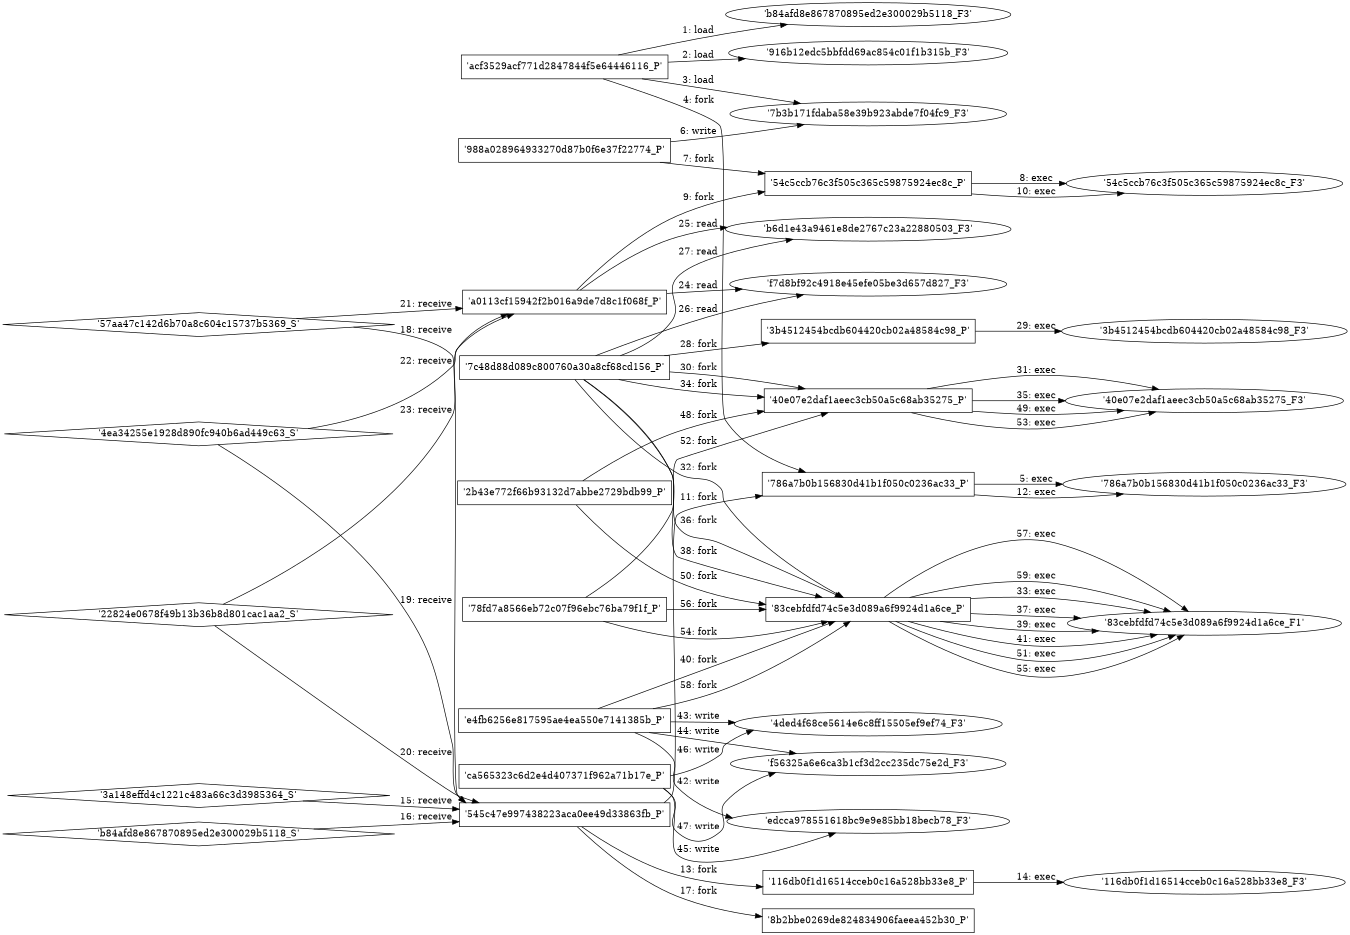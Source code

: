 digraph "D:\Learning\Paper\apt\基于CTI的攻击预警\Dataset\攻击图\ASGfromALLCTI\Gustuff return, new features for victims.dot" {
rankdir="LR"
size="9"
fixedsize="false"
splines="true"
nodesep=0.3
ranksep=0
fontsize=10
overlap="scalexy"
engine= "neato"
	"'b84afd8e867870895ed2e300029b5118_F3'" [node_type=file shape=ellipse]
	"'acf3529acf771d2847844f5e64446116_P'" [node_type=Process shape=box]
	"'acf3529acf771d2847844f5e64446116_P'" -> "'b84afd8e867870895ed2e300029b5118_F3'" [label="1: load"]
	"'916b12edc5bbfdd69ac854c01f1b315b_F3'" [node_type=file shape=ellipse]
	"'acf3529acf771d2847844f5e64446116_P'" [node_type=Process shape=box]
	"'acf3529acf771d2847844f5e64446116_P'" -> "'916b12edc5bbfdd69ac854c01f1b315b_F3'" [label="2: load"]
	"'7b3b171fdaba58e39b923abde7f04fc9_F3'" [node_type=file shape=ellipse]
	"'acf3529acf771d2847844f5e64446116_P'" [node_type=Process shape=box]
	"'acf3529acf771d2847844f5e64446116_P'" -> "'7b3b171fdaba58e39b923abde7f04fc9_F3'" [label="3: load"]
	"'acf3529acf771d2847844f5e64446116_P'" [node_type=Process shape=box]
	"'786a7b0b156830d41b1f050c0236ac33_P'" [node_type=Process shape=box]
	"'acf3529acf771d2847844f5e64446116_P'" -> "'786a7b0b156830d41b1f050c0236ac33_P'" [label="4: fork"]
	"'786a7b0b156830d41b1f050c0236ac33_P'" [node_type=Process shape=box]
	"'786a7b0b156830d41b1f050c0236ac33_F3'" [node_type=File shape=ellipse]
	"'786a7b0b156830d41b1f050c0236ac33_P'" -> "'786a7b0b156830d41b1f050c0236ac33_F3'" [label="5: exec"]
	"'7b3b171fdaba58e39b923abde7f04fc9_F3'" [node_type=file shape=ellipse]
	"'988a028964933270d87b0f6e37f22774_P'" [node_type=Process shape=box]
	"'988a028964933270d87b0f6e37f22774_P'" -> "'7b3b171fdaba58e39b923abde7f04fc9_F3'" [label="6: write"]
	"'988a028964933270d87b0f6e37f22774_P'" [node_type=Process shape=box]
	"'54c5ccb76c3f505c365c59875924ec8c_P'" [node_type=Process shape=box]
	"'988a028964933270d87b0f6e37f22774_P'" -> "'54c5ccb76c3f505c365c59875924ec8c_P'" [label="7: fork"]
	"'54c5ccb76c3f505c365c59875924ec8c_P'" [node_type=Process shape=box]
	"'54c5ccb76c3f505c365c59875924ec8c_F3'" [node_type=File shape=ellipse]
	"'54c5ccb76c3f505c365c59875924ec8c_P'" -> "'54c5ccb76c3f505c365c59875924ec8c_F3'" [label="8: exec"]
	"'a0113cf15942f2b016a9de7d8c1f068f_P'" [node_type=Process shape=box]
	"'54c5ccb76c3f505c365c59875924ec8c_P'" [node_type=Process shape=box]
	"'a0113cf15942f2b016a9de7d8c1f068f_P'" -> "'54c5ccb76c3f505c365c59875924ec8c_P'" [label="9: fork"]
	"'54c5ccb76c3f505c365c59875924ec8c_P'" [node_type=Process shape=box]
	"'54c5ccb76c3f505c365c59875924ec8c_F3'" [node_type=File shape=ellipse]
	"'54c5ccb76c3f505c365c59875924ec8c_P'" -> "'54c5ccb76c3f505c365c59875924ec8c_F3'" [label="10: exec"]
	"'545c47e997438223aca0ee49d33863fb_P'" [node_type=Process shape=box]
	"'786a7b0b156830d41b1f050c0236ac33_P'" [node_type=Process shape=box]
	"'545c47e997438223aca0ee49d33863fb_P'" -> "'786a7b0b156830d41b1f050c0236ac33_P'" [label="11: fork"]
	"'786a7b0b156830d41b1f050c0236ac33_P'" [node_type=Process shape=box]
	"'786a7b0b156830d41b1f050c0236ac33_F3'" [node_type=File shape=ellipse]
	"'786a7b0b156830d41b1f050c0236ac33_P'" -> "'786a7b0b156830d41b1f050c0236ac33_F3'" [label="12: exec"]
	"'545c47e997438223aca0ee49d33863fb_P'" [node_type=Process shape=box]
	"'116db0f1d16514cceb0c16a528bb33e8_P'" [node_type=Process shape=box]
	"'545c47e997438223aca0ee49d33863fb_P'" -> "'116db0f1d16514cceb0c16a528bb33e8_P'" [label="13: fork"]
	"'116db0f1d16514cceb0c16a528bb33e8_P'" [node_type=Process shape=box]
	"'116db0f1d16514cceb0c16a528bb33e8_F3'" [node_type=File shape=ellipse]
	"'116db0f1d16514cceb0c16a528bb33e8_P'" -> "'116db0f1d16514cceb0c16a528bb33e8_F3'" [label="14: exec"]
	"'545c47e997438223aca0ee49d33863fb_P'" [node_type=Process shape=box]
	"'3a148effd4c1221c483a66c3d3985364_S'" [node_type=Socket shape=diamond]
	"'3a148effd4c1221c483a66c3d3985364_S'" -> "'545c47e997438223aca0ee49d33863fb_P'" [label="15: receive"]
	"'545c47e997438223aca0ee49d33863fb_P'" [node_type=Process shape=box]
	"'b84afd8e867870895ed2e300029b5118_S'" [node_type=Socket shape=diamond]
	"'b84afd8e867870895ed2e300029b5118_S'" -> "'545c47e997438223aca0ee49d33863fb_P'" [label="16: receive"]
	"'545c47e997438223aca0ee49d33863fb_P'" [node_type=Process shape=box]
	"'8b2bbe0269de824834906faeea452b30_P'" [node_type=Process shape=box]
	"'545c47e997438223aca0ee49d33863fb_P'" -> "'8b2bbe0269de824834906faeea452b30_P'" [label="17: fork"]
	"'545c47e997438223aca0ee49d33863fb_P'" [node_type=Process shape=box]
	"'57aa47c142d6b70a8c604c15737b5369_S'" [node_type=Socket shape=diamond]
	"'57aa47c142d6b70a8c604c15737b5369_S'" -> "'545c47e997438223aca0ee49d33863fb_P'" [label="18: receive"]
	"'545c47e997438223aca0ee49d33863fb_P'" [node_type=Process shape=box]
	"'4ea34255e1928d890fc940b6ad449c63_S'" [node_type=Socket shape=diamond]
	"'4ea34255e1928d890fc940b6ad449c63_S'" -> "'545c47e997438223aca0ee49d33863fb_P'" [label="19: receive"]
	"'545c47e997438223aca0ee49d33863fb_P'" [node_type=Process shape=box]
	"'22824e0678f49b13b36b8d801cac1aa2_S'" [node_type=Socket shape=diamond]
	"'22824e0678f49b13b36b8d801cac1aa2_S'" -> "'545c47e997438223aca0ee49d33863fb_P'" [label="20: receive"]
	"'a0113cf15942f2b016a9de7d8c1f068f_P'" [node_type=Process shape=box]
	"'57aa47c142d6b70a8c604c15737b5369_S'" [node_type=Socket shape=diamond]
	"'57aa47c142d6b70a8c604c15737b5369_S'" -> "'a0113cf15942f2b016a9de7d8c1f068f_P'" [label="21: receive"]
	"'a0113cf15942f2b016a9de7d8c1f068f_P'" [node_type=Process shape=box]
	"'4ea34255e1928d890fc940b6ad449c63_S'" [node_type=Socket shape=diamond]
	"'4ea34255e1928d890fc940b6ad449c63_S'" -> "'a0113cf15942f2b016a9de7d8c1f068f_P'" [label="22: receive"]
	"'a0113cf15942f2b016a9de7d8c1f068f_P'" [node_type=Process shape=box]
	"'22824e0678f49b13b36b8d801cac1aa2_S'" [node_type=Socket shape=diamond]
	"'22824e0678f49b13b36b8d801cac1aa2_S'" -> "'a0113cf15942f2b016a9de7d8c1f068f_P'" [label="23: receive"]
	"'f7d8bf92c4918e45efe05be3d657d827_F3'" [node_type=file shape=ellipse]
	"'a0113cf15942f2b016a9de7d8c1f068f_P'" [node_type=Process shape=box]
	"'a0113cf15942f2b016a9de7d8c1f068f_P'" -> "'f7d8bf92c4918e45efe05be3d657d827_F3'" [label="24: read"]
	"'b6d1e43a9461e8de2767c23a22880503_F3'" [node_type=file shape=ellipse]
	"'a0113cf15942f2b016a9de7d8c1f068f_P'" [node_type=Process shape=box]
	"'a0113cf15942f2b016a9de7d8c1f068f_P'" -> "'b6d1e43a9461e8de2767c23a22880503_F3'" [label="25: read"]
	"'f7d8bf92c4918e45efe05be3d657d827_F3'" [node_type=file shape=ellipse]
	"'7c48d88d089c800760a30a8cf68cd156_P'" [node_type=Process shape=box]
	"'7c48d88d089c800760a30a8cf68cd156_P'" -> "'f7d8bf92c4918e45efe05be3d657d827_F3'" [label="26: read"]
	"'b6d1e43a9461e8de2767c23a22880503_F3'" [node_type=file shape=ellipse]
	"'7c48d88d089c800760a30a8cf68cd156_P'" [node_type=Process shape=box]
	"'7c48d88d089c800760a30a8cf68cd156_P'" -> "'b6d1e43a9461e8de2767c23a22880503_F3'" [label="27: read"]
	"'7c48d88d089c800760a30a8cf68cd156_P'" [node_type=Process shape=box]
	"'3b4512454bcdb604420cb02a48584c98_P'" [node_type=Process shape=box]
	"'7c48d88d089c800760a30a8cf68cd156_P'" -> "'3b4512454bcdb604420cb02a48584c98_P'" [label="28: fork"]
	"'3b4512454bcdb604420cb02a48584c98_P'" [node_type=Process shape=box]
	"'3b4512454bcdb604420cb02a48584c98_F3'" [node_type=File shape=ellipse]
	"'3b4512454bcdb604420cb02a48584c98_P'" -> "'3b4512454bcdb604420cb02a48584c98_F3'" [label="29: exec"]
	"'7c48d88d089c800760a30a8cf68cd156_P'" [node_type=Process shape=box]
	"'40e07e2daf1aeec3cb50a5c68ab35275_P'" [node_type=Process shape=box]
	"'7c48d88d089c800760a30a8cf68cd156_P'" -> "'40e07e2daf1aeec3cb50a5c68ab35275_P'" [label="30: fork"]
	"'40e07e2daf1aeec3cb50a5c68ab35275_P'" [node_type=Process shape=box]
	"'40e07e2daf1aeec3cb50a5c68ab35275_F3'" [node_type=File shape=ellipse]
	"'40e07e2daf1aeec3cb50a5c68ab35275_P'" -> "'40e07e2daf1aeec3cb50a5c68ab35275_F3'" [label="31: exec"]
	"'7c48d88d089c800760a30a8cf68cd156_P'" [node_type=Process shape=box]
	"'83cebfdfd74c5e3d089a6f9924d1a6ce_P'" [node_type=Process shape=box]
	"'7c48d88d089c800760a30a8cf68cd156_P'" -> "'83cebfdfd74c5e3d089a6f9924d1a6ce_P'" [label="32: fork"]
	"'83cebfdfd74c5e3d089a6f9924d1a6ce_P'" [node_type=Process shape=box]
	"'83cebfdfd74c5e3d089a6f9924d1a6ce_F1'" [node_type=File shape=ellipse]
	"'83cebfdfd74c5e3d089a6f9924d1a6ce_P'" -> "'83cebfdfd74c5e3d089a6f9924d1a6ce_F1'" [label="33: exec"]
	"'7c48d88d089c800760a30a8cf68cd156_P'" [node_type=Process shape=box]
	"'40e07e2daf1aeec3cb50a5c68ab35275_P'" [node_type=Process shape=box]
	"'7c48d88d089c800760a30a8cf68cd156_P'" -> "'40e07e2daf1aeec3cb50a5c68ab35275_P'" [label="34: fork"]
	"'40e07e2daf1aeec3cb50a5c68ab35275_P'" [node_type=Process shape=box]
	"'40e07e2daf1aeec3cb50a5c68ab35275_F3'" [node_type=File shape=ellipse]
	"'40e07e2daf1aeec3cb50a5c68ab35275_P'" -> "'40e07e2daf1aeec3cb50a5c68ab35275_F3'" [label="35: exec"]
	"'7c48d88d089c800760a30a8cf68cd156_P'" [node_type=Process shape=box]
	"'83cebfdfd74c5e3d089a6f9924d1a6ce_P'" [node_type=Process shape=box]
	"'7c48d88d089c800760a30a8cf68cd156_P'" -> "'83cebfdfd74c5e3d089a6f9924d1a6ce_P'" [label="36: fork"]
	"'83cebfdfd74c5e3d089a6f9924d1a6ce_P'" [node_type=Process shape=box]
	"'83cebfdfd74c5e3d089a6f9924d1a6ce_F1'" [node_type=File shape=ellipse]
	"'83cebfdfd74c5e3d089a6f9924d1a6ce_P'" -> "'83cebfdfd74c5e3d089a6f9924d1a6ce_F1'" [label="37: exec"]
	"'7c48d88d089c800760a30a8cf68cd156_P'" [node_type=Process shape=box]
	"'83cebfdfd74c5e3d089a6f9924d1a6ce_P'" [node_type=Process shape=box]
	"'7c48d88d089c800760a30a8cf68cd156_P'" -> "'83cebfdfd74c5e3d089a6f9924d1a6ce_P'" [label="38: fork"]
	"'83cebfdfd74c5e3d089a6f9924d1a6ce_P'" [node_type=Process shape=box]
	"'83cebfdfd74c5e3d089a6f9924d1a6ce_F1'" [node_type=File shape=ellipse]
	"'83cebfdfd74c5e3d089a6f9924d1a6ce_P'" -> "'83cebfdfd74c5e3d089a6f9924d1a6ce_F1'" [label="39: exec"]
	"'e4fb6256e817595ae4ea550e7141385b_P'" [node_type=Process shape=box]
	"'83cebfdfd74c5e3d089a6f9924d1a6ce_P'" [node_type=Process shape=box]
	"'e4fb6256e817595ae4ea550e7141385b_P'" -> "'83cebfdfd74c5e3d089a6f9924d1a6ce_P'" [label="40: fork"]
	"'83cebfdfd74c5e3d089a6f9924d1a6ce_P'" [node_type=Process shape=box]
	"'83cebfdfd74c5e3d089a6f9924d1a6ce_F1'" [node_type=File shape=ellipse]
	"'83cebfdfd74c5e3d089a6f9924d1a6ce_P'" -> "'83cebfdfd74c5e3d089a6f9924d1a6ce_F1'" [label="41: exec"]
	"'edcca978551618bc9e9e85bb18becb78_F3'" [node_type=file shape=ellipse]
	"'e4fb6256e817595ae4ea550e7141385b_P'" [node_type=Process shape=box]
	"'e4fb6256e817595ae4ea550e7141385b_P'" -> "'edcca978551618bc9e9e85bb18becb78_F3'" [label="42: write"]
	"'4ded4f68ce5614e6c8ff15505ef9ef74_F3'" [node_type=file shape=ellipse]
	"'e4fb6256e817595ae4ea550e7141385b_P'" [node_type=Process shape=box]
	"'e4fb6256e817595ae4ea550e7141385b_P'" -> "'4ded4f68ce5614e6c8ff15505ef9ef74_F3'" [label="43: write"]
	"'f56325a6e6ca3b1cf3d2cc235dc75e2d_F3'" [node_type=file shape=ellipse]
	"'e4fb6256e817595ae4ea550e7141385b_P'" [node_type=Process shape=box]
	"'e4fb6256e817595ae4ea550e7141385b_P'" -> "'f56325a6e6ca3b1cf3d2cc235dc75e2d_F3'" [label="44: write"]
	"'edcca978551618bc9e9e85bb18becb78_F3'" [node_type=file shape=ellipse]
	"'ca565323c6d2e4d407371f962a71b17e_P'" [node_type=Process shape=box]
	"'ca565323c6d2e4d407371f962a71b17e_P'" -> "'edcca978551618bc9e9e85bb18becb78_F3'" [label="45: write"]
	"'4ded4f68ce5614e6c8ff15505ef9ef74_F3'" [node_type=file shape=ellipse]
	"'ca565323c6d2e4d407371f962a71b17e_P'" [node_type=Process shape=box]
	"'ca565323c6d2e4d407371f962a71b17e_P'" -> "'4ded4f68ce5614e6c8ff15505ef9ef74_F3'" [label="46: write"]
	"'f56325a6e6ca3b1cf3d2cc235dc75e2d_F3'" [node_type=file shape=ellipse]
	"'ca565323c6d2e4d407371f962a71b17e_P'" [node_type=Process shape=box]
	"'ca565323c6d2e4d407371f962a71b17e_P'" -> "'f56325a6e6ca3b1cf3d2cc235dc75e2d_F3'" [label="47: write"]
	"'2b43e772f66b93132d7abbe2729bdb99_P'" [node_type=Process shape=box]
	"'40e07e2daf1aeec3cb50a5c68ab35275_P'" [node_type=Process shape=box]
	"'2b43e772f66b93132d7abbe2729bdb99_P'" -> "'40e07e2daf1aeec3cb50a5c68ab35275_P'" [label="48: fork"]
	"'40e07e2daf1aeec3cb50a5c68ab35275_P'" [node_type=Process shape=box]
	"'40e07e2daf1aeec3cb50a5c68ab35275_F3'" [node_type=File shape=ellipse]
	"'40e07e2daf1aeec3cb50a5c68ab35275_P'" -> "'40e07e2daf1aeec3cb50a5c68ab35275_F3'" [label="49: exec"]
	"'2b43e772f66b93132d7abbe2729bdb99_P'" [node_type=Process shape=box]
	"'83cebfdfd74c5e3d089a6f9924d1a6ce_P'" [node_type=Process shape=box]
	"'2b43e772f66b93132d7abbe2729bdb99_P'" -> "'83cebfdfd74c5e3d089a6f9924d1a6ce_P'" [label="50: fork"]
	"'83cebfdfd74c5e3d089a6f9924d1a6ce_P'" [node_type=Process shape=box]
	"'83cebfdfd74c5e3d089a6f9924d1a6ce_F1'" [node_type=File shape=ellipse]
	"'83cebfdfd74c5e3d089a6f9924d1a6ce_P'" -> "'83cebfdfd74c5e3d089a6f9924d1a6ce_F1'" [label="51: exec"]
	"'78fd7a8566eb72c07f96ebc76ba79f1f_P'" [node_type=Process shape=box]
	"'40e07e2daf1aeec3cb50a5c68ab35275_P'" [node_type=Process shape=box]
	"'78fd7a8566eb72c07f96ebc76ba79f1f_P'" -> "'40e07e2daf1aeec3cb50a5c68ab35275_P'" [label="52: fork"]
	"'40e07e2daf1aeec3cb50a5c68ab35275_P'" [node_type=Process shape=box]
	"'40e07e2daf1aeec3cb50a5c68ab35275_F3'" [node_type=File shape=ellipse]
	"'40e07e2daf1aeec3cb50a5c68ab35275_P'" -> "'40e07e2daf1aeec3cb50a5c68ab35275_F3'" [label="53: exec"]
	"'78fd7a8566eb72c07f96ebc76ba79f1f_P'" [node_type=Process shape=box]
	"'83cebfdfd74c5e3d089a6f9924d1a6ce_P'" [node_type=Process shape=box]
	"'78fd7a8566eb72c07f96ebc76ba79f1f_P'" -> "'83cebfdfd74c5e3d089a6f9924d1a6ce_P'" [label="54: fork"]
	"'83cebfdfd74c5e3d089a6f9924d1a6ce_P'" [node_type=Process shape=box]
	"'83cebfdfd74c5e3d089a6f9924d1a6ce_F1'" [node_type=File shape=ellipse]
	"'83cebfdfd74c5e3d089a6f9924d1a6ce_P'" -> "'83cebfdfd74c5e3d089a6f9924d1a6ce_F1'" [label="55: exec"]
	"'78fd7a8566eb72c07f96ebc76ba79f1f_P'" [node_type=Process shape=box]
	"'83cebfdfd74c5e3d089a6f9924d1a6ce_P'" [node_type=Process shape=box]
	"'78fd7a8566eb72c07f96ebc76ba79f1f_P'" -> "'83cebfdfd74c5e3d089a6f9924d1a6ce_P'" [label="56: fork"]
	"'83cebfdfd74c5e3d089a6f9924d1a6ce_P'" [node_type=Process shape=box]
	"'83cebfdfd74c5e3d089a6f9924d1a6ce_F1'" [node_type=File shape=ellipse]
	"'83cebfdfd74c5e3d089a6f9924d1a6ce_P'" -> "'83cebfdfd74c5e3d089a6f9924d1a6ce_F1'" [label="57: exec"]
	"'e4fb6256e817595ae4ea550e7141385b_P'" [node_type=Process shape=box]
	"'83cebfdfd74c5e3d089a6f9924d1a6ce_P'" [node_type=Process shape=box]
	"'e4fb6256e817595ae4ea550e7141385b_P'" -> "'83cebfdfd74c5e3d089a6f9924d1a6ce_P'" [label="58: fork"]
	"'83cebfdfd74c5e3d089a6f9924d1a6ce_P'" [node_type=Process shape=box]
	"'83cebfdfd74c5e3d089a6f9924d1a6ce_F1'" [node_type=File shape=ellipse]
	"'83cebfdfd74c5e3d089a6f9924d1a6ce_P'" -> "'83cebfdfd74c5e3d089a6f9924d1a6ce_F1'" [label="59: exec"]
}
